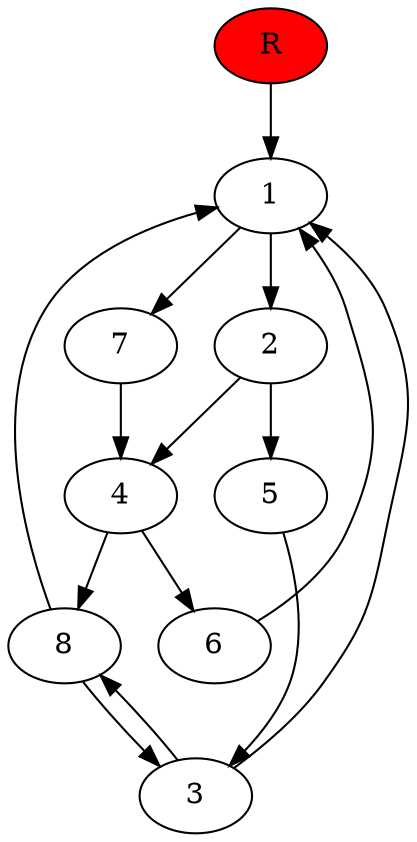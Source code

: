 digraph prb42520 {
	1
	2
	3
	4
	5
	6
	7
	8
	R [fillcolor="#ff0000" style=filled]
	1 -> 2
	1 -> 7
	2 -> 4
	2 -> 5
	3 -> 1
	3 -> 8
	4 -> 6
	4 -> 8
	5 -> 3
	6 -> 1
	7 -> 4
	8 -> 1
	8 -> 3
	R -> 1
}

